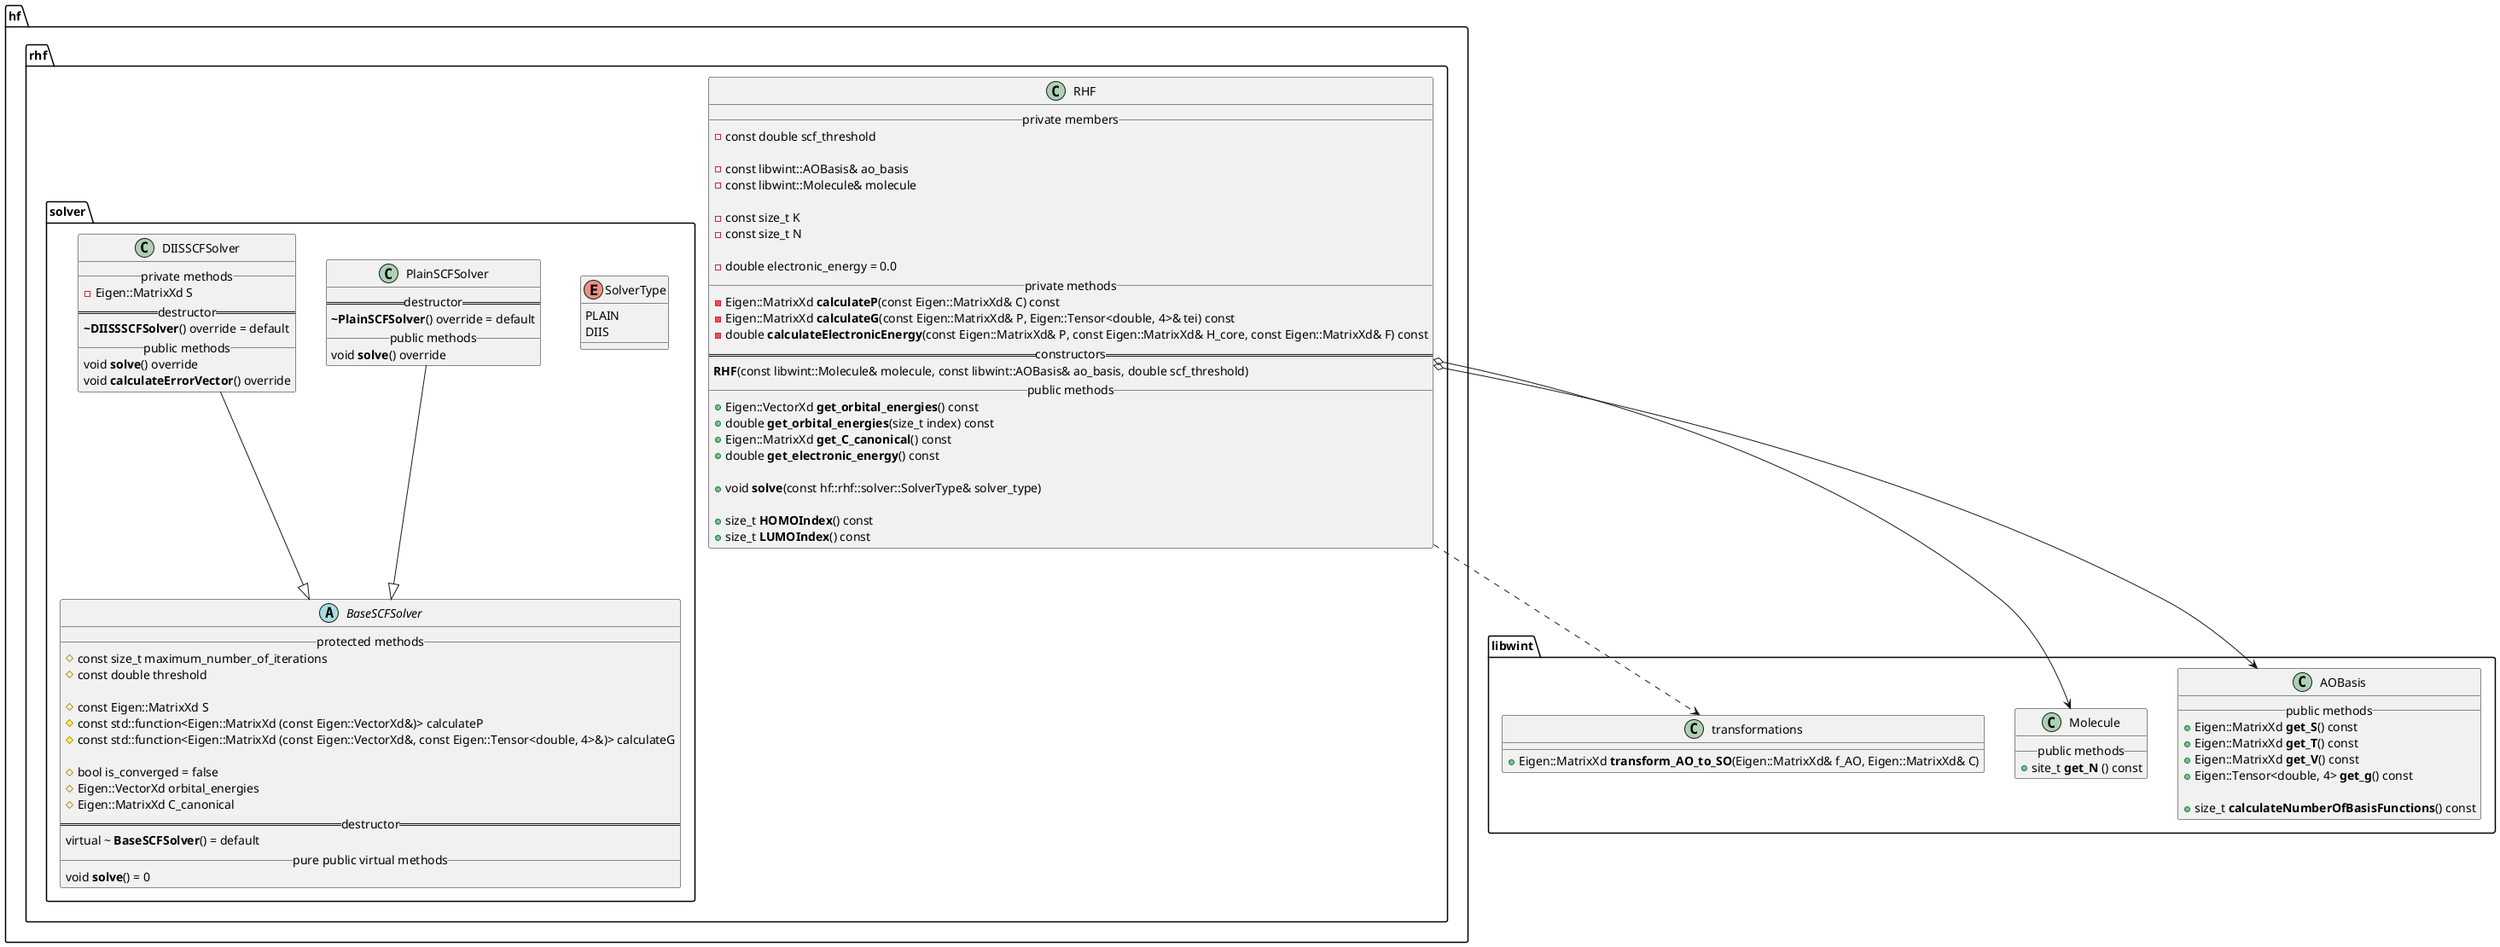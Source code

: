 @startuml


namespace libwint {

    class AOBasis {
        __ public methods __
            + Eigen::MatrixXd **get_S**() const
            + Eigen::MatrixXd **get_T**() const
            + Eigen::MatrixXd **get_V**() const
            + Eigen::Tensor<double, 4> **get_g**() const

            + size_t **calculateNumberOfBasisFunctions**() const
    }


    class Molecule {
        __ public methods __
            + site_t **get_N** () const
    }


    class transformations {
        + Eigen::MatrixXd **transform_AO_to_SO**(Eigen::MatrixXd& f_AO, Eigen::MatrixXd& C)
    }

}


namespace hf {
    namespace rhf {
        namespace solver {


            enum SolverType {
                PLAIN
                DIIS
            }

            abstract class BaseSCFSolver {
                __ protected methods __
                    # const size_t maximum_number_of_iterations
                    # const double threshold

                    # const Eigen::MatrixXd S
                    # const std::function<Eigen::MatrixXd (const Eigen::VectorXd&)> calculateP
                    # const std::function<Eigen::MatrixXd (const Eigen::VectorXd&, const Eigen::Tensor<double, 4>&)> calculateG

                    # bool is_converged = false
                    # Eigen::VectorXd orbital_energies
                    # Eigen::MatrixXd C_canonical
                == destructor ==
                    virtual ~ **BaseSCFSolver**() = default
                __ pure public virtual methods __
                    void **solve**() = 0
            }

            PlainSCFSolver --|> BaseSCFSolver
            class PlainSCFSolver {
                == destructor ==
                    **~PlainSCFSolver**() override = default
                __ public methods __
                    void **solve**() override
            }


            DIISSCFSolver --|> BaseSCFSolver
            class DIISSCFSolver {
                __ private methods __
                    - Eigen::MatrixXd S
                == destructor ==
                    **~DIISSSCFSolver**() override = default
                __ public methods __
                    void **solve**() override
                    void **calculateErrorVector**() override
            }



        }

        class RHF {
            __ private members __
                - const double scf_threshold

                - const libwint::AOBasis& ao_basis
                - const libwint::Molecule& molecule

                - const size_t K
                - const size_t N

                - double electronic_energy = 0.0
            __ private methods __
                - Eigen::MatrixXd **calculateP**(const Eigen::MatrixXd& C) const
                - Eigen::MatrixXd **calculateG**(const Eigen::MatrixXd& P, Eigen::Tensor<double, 4>& tei) const
                - double **calculateElectronicEnergy**(const Eigen::MatrixXd& P, const Eigen::MatrixXd& H_core, const Eigen::MatrixXd& F) const
            == constructors ==
                **RHF**(const libwint::Molecule& molecule, const libwint::AOBasis& ao_basis, double scf_threshold)
            __ public methods __
                + Eigen::VectorXd **get_orbital_energies**() const
                + double **get_orbital_energies**(size_t index) const
                + Eigen::MatrixXd **get_C_canonical**() const
                + double **get_electronic_energy**() const

                + void **solve**(const hf::rhf::solver::SolverType& solver_type)

                + size_t **HOMOIndex**() const
                + size_t **LUMOIndex**() const
        }
    }
}



hf.rhf.RHF o--> libwint.AOBasis

hf.rhf.RHF o--> libwint.Molecule

hf.rhf.RHF ..> libwint.transformations

@enduml
